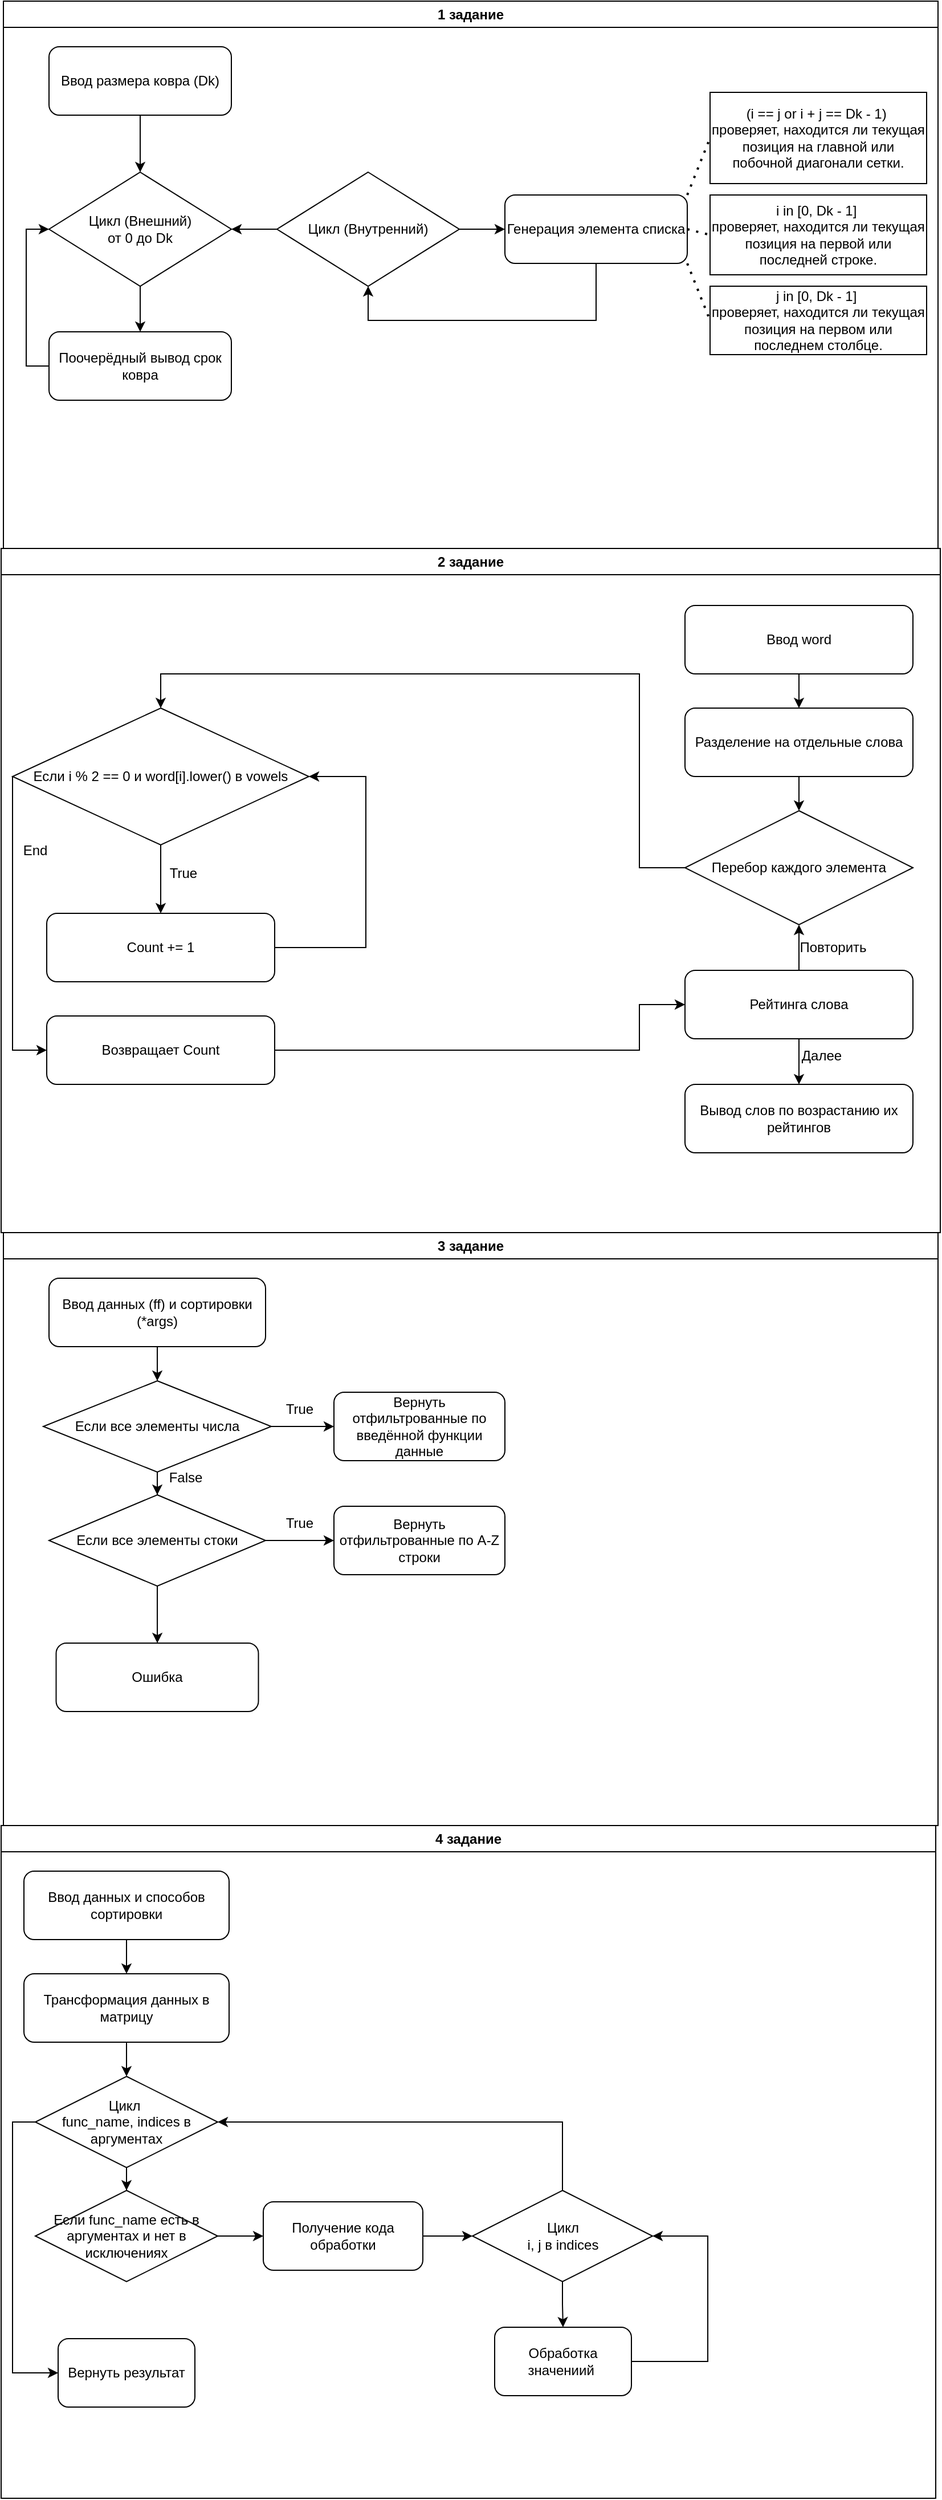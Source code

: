 <mxfile version="24.0.7" type="google">
  <diagram name="Страница — 1" id="Z8m7isTiY38Sr-a7qinL">
    <mxGraphModel grid="1" page="1" gridSize="10" guides="1" tooltips="1" connect="1" arrows="1" fold="1" pageScale="1" pageWidth="827" pageHeight="1169" math="0" shadow="0">
      <root>
        <mxCell id="0" />
        <mxCell id="1" parent="0" />
        <mxCell id="3QiWCpK0ool-okUUA7gq-1" value="2 задание" style="swimlane;whiteSpace=wrap;html=1;" vertex="1" parent="1">
          <mxGeometry x="-2" y="480" width="824" height="600" as="geometry" />
        </mxCell>
        <mxCell id="3QiWCpK0ool-okUUA7gq-2" value="" style="edgeStyle=orthogonalEdgeStyle;rounded=0;orthogonalLoop=1;jettySize=auto;html=1;" edge="1" parent="3QiWCpK0ool-okUUA7gq-1" source="3QiWCpK0ool-okUUA7gq-3" target="3QiWCpK0ool-okUUA7gq-13">
          <mxGeometry relative="1" as="geometry" />
        </mxCell>
        <mxCell id="3QiWCpK0ool-okUUA7gq-3" value="Ввод word" style="rounded=1;whiteSpace=wrap;html=1;" vertex="1" parent="3QiWCpK0ool-okUUA7gq-1">
          <mxGeometry x="600" y="50" width="200" height="60" as="geometry" />
        </mxCell>
        <mxCell id="3QiWCpK0ool-okUUA7gq-4" value="" style="edgeStyle=orthogonalEdgeStyle;rounded=0;orthogonalLoop=1;jettySize=auto;html=1;" edge="1" parent="3QiWCpK0ool-okUUA7gq-1" source="3QiWCpK0ool-okUUA7gq-5" target="3QiWCpK0ool-okUUA7gq-6">
          <mxGeometry relative="1" as="geometry" />
        </mxCell>
        <mxCell id="3QiWCpK0ool-okUUA7gq-5" value="Если i % 2 == 0 и&amp;nbsp;word[i].lower() в vowels" style="rhombus;whiteSpace=wrap;html=1;" vertex="1" parent="3QiWCpK0ool-okUUA7gq-1">
          <mxGeometry x="10" y="140" width="260" height="120" as="geometry" />
        </mxCell>
        <mxCell id="3QiWCpK0ool-okUUA7gq-6" value="Count += 1" style="rounded=1;whiteSpace=wrap;html=1;" vertex="1" parent="3QiWCpK0ool-okUUA7gq-1">
          <mxGeometry x="40" y="320" width="200" height="60" as="geometry" />
        </mxCell>
        <mxCell id="3QiWCpK0ool-okUUA7gq-7" value="True" style="text;html=1;align=center;verticalAlign=middle;whiteSpace=wrap;rounded=0;" vertex="1" parent="3QiWCpK0ool-okUUA7gq-1">
          <mxGeometry x="130" y="270" width="60" height="30" as="geometry" />
        </mxCell>
        <mxCell id="3QiWCpK0ool-okUUA7gq-8" value="" style="endArrow=classic;html=1;rounded=0;exitX=1;exitY=0.5;exitDx=0;exitDy=0;entryX=1;entryY=0.5;entryDx=0;entryDy=0;edgeStyle=orthogonalEdgeStyle;" edge="1" parent="3QiWCpK0ool-okUUA7gq-1" source="3QiWCpK0ool-okUUA7gq-6" target="3QiWCpK0ool-okUUA7gq-5">
          <mxGeometry width="50" height="50" relative="1" as="geometry">
            <mxPoint x="330" y="350" as="sourcePoint" />
            <mxPoint x="380" y="300" as="targetPoint" />
            <Array as="points">
              <mxPoint x="320" y="350" />
              <mxPoint x="320" y="200" />
            </Array>
          </mxGeometry>
        </mxCell>
        <mxCell id="3QiWCpK0ool-okUUA7gq-9" value="Возвращает Count" style="rounded=1;whiteSpace=wrap;html=1;" vertex="1" parent="3QiWCpK0ool-okUUA7gq-1">
          <mxGeometry x="40" y="410" width="200" height="60" as="geometry" />
        </mxCell>
        <mxCell id="3QiWCpK0ool-okUUA7gq-10" value="" style="endArrow=classic;html=1;rounded=0;exitX=0;exitY=0.5;exitDx=0;exitDy=0;entryX=0;entryY=0.5;entryDx=0;entryDy=0;edgeStyle=orthogonalEdgeStyle;" edge="1" parent="3QiWCpK0ool-okUUA7gq-1" source="3QiWCpK0ool-okUUA7gq-5" target="3QiWCpK0ool-okUUA7gq-9">
          <mxGeometry width="50" height="50" relative="1" as="geometry">
            <mxPoint x="70" y="570" as="sourcePoint" />
            <mxPoint x="120" y="520" as="targetPoint" />
            <Array as="points">
              <mxPoint x="10" y="440" />
            </Array>
          </mxGeometry>
        </mxCell>
        <mxCell id="3QiWCpK0ool-okUUA7gq-11" value="End" style="text;html=1;align=center;verticalAlign=middle;whiteSpace=wrap;rounded=0;" vertex="1" parent="3QiWCpK0ool-okUUA7gq-1">
          <mxGeometry y="250" width="60" height="30" as="geometry" />
        </mxCell>
        <mxCell id="3QiWCpK0ool-okUUA7gq-12" value="" style="edgeStyle=orthogonalEdgeStyle;rounded=0;orthogonalLoop=1;jettySize=auto;html=1;" edge="1" parent="3QiWCpK0ool-okUUA7gq-1" source="3QiWCpK0ool-okUUA7gq-13" target="3QiWCpK0ool-okUUA7gq-14">
          <mxGeometry relative="1" as="geometry" />
        </mxCell>
        <mxCell id="3QiWCpK0ool-okUUA7gq-13" value="Разделение на отдельные слова" style="rounded=1;whiteSpace=wrap;html=1;" vertex="1" parent="3QiWCpK0ool-okUUA7gq-1">
          <mxGeometry x="600" y="140" width="200" height="60" as="geometry" />
        </mxCell>
        <mxCell id="3QiWCpK0ool-okUUA7gq-14" value="Перебор каждого элемента" style="rhombus;whiteSpace=wrap;html=1;" vertex="1" parent="3QiWCpK0ool-okUUA7gq-1">
          <mxGeometry x="600" y="230" width="200" height="100" as="geometry" />
        </mxCell>
        <mxCell id="3QiWCpK0ool-okUUA7gq-15" value="" style="endArrow=classic;html=1;rounded=0;exitX=0;exitY=0.5;exitDx=0;exitDy=0;entryX=0.5;entryY=0;entryDx=0;entryDy=0;edgeStyle=orthogonalEdgeStyle;" edge="1" parent="3QiWCpK0ool-okUUA7gq-1" source="3QiWCpK0ool-okUUA7gq-14" target="3QiWCpK0ool-okUUA7gq-5">
          <mxGeometry width="50" height="50" relative="1" as="geometry">
            <mxPoint x="540" y="430" as="sourcePoint" />
            <mxPoint x="590" y="380" as="targetPoint" />
            <Array as="points">
              <mxPoint x="560" y="280" />
              <mxPoint x="560" y="110" />
              <mxPoint x="140" y="110" />
            </Array>
          </mxGeometry>
        </mxCell>
        <mxCell id="3QiWCpK0ool-okUUA7gq-16" value="" style="edgeStyle=orthogonalEdgeStyle;rounded=0;orthogonalLoop=1;jettySize=auto;html=1;" edge="1" parent="3QiWCpK0ool-okUUA7gq-1" source="3QiWCpK0ool-okUUA7gq-17" target="3QiWCpK0ool-okUUA7gq-21">
          <mxGeometry relative="1" as="geometry" />
        </mxCell>
        <mxCell id="3QiWCpK0ool-okUUA7gq-17" value="Рейтинга слова" style="rounded=1;whiteSpace=wrap;html=1;" vertex="1" parent="3QiWCpK0ool-okUUA7gq-1">
          <mxGeometry x="600" y="370" width="200" height="60" as="geometry" />
        </mxCell>
        <mxCell id="3QiWCpK0ool-okUUA7gq-18" value="" style="endArrow=classic;html=1;rounded=0;exitX=1;exitY=0.5;exitDx=0;exitDy=0;entryX=0;entryY=0.5;entryDx=0;entryDy=0;edgeStyle=orthogonalEdgeStyle;" edge="1" parent="3QiWCpK0ool-okUUA7gq-1" source="3QiWCpK0ool-okUUA7gq-9" target="3QiWCpK0ool-okUUA7gq-17">
          <mxGeometry width="50" height="50" relative="1" as="geometry">
            <mxPoint x="460" y="450" as="sourcePoint" />
            <mxPoint x="510" y="400" as="targetPoint" />
            <Array as="points">
              <mxPoint x="560" y="440" />
              <mxPoint x="560" y="400" />
            </Array>
          </mxGeometry>
        </mxCell>
        <mxCell id="3QiWCpK0ool-okUUA7gq-19" value="" style="endArrow=classic;html=1;rounded=0;exitX=0.5;exitY=0;exitDx=0;exitDy=0;entryX=0.5;entryY=1;entryDx=0;entryDy=0;" edge="1" parent="3QiWCpK0ool-okUUA7gq-1" source="3QiWCpK0ool-okUUA7gq-17" target="3QiWCpK0ool-okUUA7gq-14">
          <mxGeometry width="50" height="50" relative="1" as="geometry">
            <mxPoint x="490" y="370" as="sourcePoint" />
            <mxPoint x="540" y="320" as="targetPoint" />
          </mxGeometry>
        </mxCell>
        <mxCell id="3QiWCpK0ool-okUUA7gq-20" value="Повторить" style="text;html=1;align=center;verticalAlign=middle;whiteSpace=wrap;rounded=0;" vertex="1" parent="3QiWCpK0ool-okUUA7gq-1">
          <mxGeometry x="700" y="335" width="60" height="30" as="geometry" />
        </mxCell>
        <mxCell id="3QiWCpK0ool-okUUA7gq-21" value="Вывод слов по возрастанию их рейтингов" style="rounded=1;whiteSpace=wrap;html=1;" vertex="1" parent="3QiWCpK0ool-okUUA7gq-1">
          <mxGeometry x="600" y="470" width="200" height="60" as="geometry" />
        </mxCell>
        <mxCell id="3QiWCpK0ool-okUUA7gq-22" value="Далее" style="text;html=1;align=center;verticalAlign=middle;whiteSpace=wrap;rounded=0;" vertex="1" parent="3QiWCpK0ool-okUUA7gq-1">
          <mxGeometry x="690" y="430" width="60" height="30" as="geometry" />
        </mxCell>
        <mxCell id="3QiWCpK0ool-okUUA7gq-38" value="4 задание" style="swimlane;whiteSpace=wrap;html=1;" vertex="1" parent="1">
          <mxGeometry x="-2" y="1600" width="820" height="590" as="geometry" />
        </mxCell>
        <mxCell id="3QiWCpK0ool-okUUA7gq-39" value="" style="edgeStyle=orthogonalEdgeStyle;rounded=0;orthogonalLoop=1;jettySize=auto;html=1;" edge="1" parent="3QiWCpK0ool-okUUA7gq-38" source="3QiWCpK0ool-okUUA7gq-40" target="3QiWCpK0ool-okUUA7gq-42">
          <mxGeometry relative="1" as="geometry" />
        </mxCell>
        <mxCell id="3QiWCpK0ool-okUUA7gq-40" value="Ввод данных и способов сортировки" style="rounded=1;whiteSpace=wrap;html=1;" vertex="1" parent="3QiWCpK0ool-okUUA7gq-38">
          <mxGeometry x="20" y="40" width="180" height="60" as="geometry" />
        </mxCell>
        <mxCell id="3QiWCpK0ool-okUUA7gq-41" value="" style="edgeStyle=orthogonalEdgeStyle;rounded=0;orthogonalLoop=1;jettySize=auto;html=1;" edge="1" parent="3QiWCpK0ool-okUUA7gq-38" source="3QiWCpK0ool-okUUA7gq-42" target="3QiWCpK0ool-okUUA7gq-44">
          <mxGeometry relative="1" as="geometry" />
        </mxCell>
        <mxCell id="3QiWCpK0ool-okUUA7gq-42" value="Трансформация данных в матрицу" style="rounded=1;whiteSpace=wrap;html=1;" vertex="1" parent="3QiWCpK0ool-okUUA7gq-38">
          <mxGeometry x="20" y="130" width="180" height="60" as="geometry" />
        </mxCell>
        <mxCell id="3QiWCpK0ool-okUUA7gq-43" value="" style="edgeStyle=orthogonalEdgeStyle;rounded=0;orthogonalLoop=1;jettySize=auto;html=1;" edge="1" parent="3QiWCpK0ool-okUUA7gq-38" source="3QiWCpK0ool-okUUA7gq-44" target="3QiWCpK0ool-okUUA7gq-46">
          <mxGeometry relative="1" as="geometry" />
        </mxCell>
        <mxCell id="3QiWCpK0ool-okUUA7gq-44" value="Цикл&amp;nbsp;&lt;div&gt;func_name, indices в аргументах&lt;/div&gt;" style="rhombus;whiteSpace=wrap;html=1;" vertex="1" parent="3QiWCpK0ool-okUUA7gq-38">
          <mxGeometry x="30" y="220" width="160" height="80" as="geometry" />
        </mxCell>
        <mxCell id="3QiWCpK0ool-okUUA7gq-45" value="" style="edgeStyle=orthogonalEdgeStyle;rounded=0;orthogonalLoop=1;jettySize=auto;html=1;" edge="1" parent="3QiWCpK0ool-okUUA7gq-38" source="3QiWCpK0ool-okUUA7gq-46" target="3QiWCpK0ool-okUUA7gq-48">
          <mxGeometry relative="1" as="geometry" />
        </mxCell>
        <mxCell id="3QiWCpK0ool-okUUA7gq-46" value="Если&amp;nbsp;func_name есть в аргументах и нет в исключениях" style="rhombus;whiteSpace=wrap;html=1;" vertex="1" parent="3QiWCpK0ool-okUUA7gq-38">
          <mxGeometry x="30" y="320" width="160" height="80" as="geometry" />
        </mxCell>
        <mxCell id="3QiWCpK0ool-okUUA7gq-47" value="" style="edgeStyle=orthogonalEdgeStyle;rounded=0;orthogonalLoop=1;jettySize=auto;html=1;" edge="1" parent="3QiWCpK0ool-okUUA7gq-38" source="3QiWCpK0ool-okUUA7gq-48" target="3QiWCpK0ool-okUUA7gq-50">
          <mxGeometry relative="1" as="geometry" />
        </mxCell>
        <mxCell id="3QiWCpK0ool-okUUA7gq-48" value="Получение кода обработки" style="rounded=1;whiteSpace=wrap;html=1;" vertex="1" parent="3QiWCpK0ool-okUUA7gq-38">
          <mxGeometry x="230" y="330" width="140" height="60" as="geometry" />
        </mxCell>
        <mxCell id="3QiWCpK0ool-okUUA7gq-49" value="" style="edgeStyle=orthogonalEdgeStyle;rounded=0;orthogonalLoop=1;jettySize=auto;html=1;" edge="1" parent="3QiWCpK0ool-okUUA7gq-38" source="3QiWCpK0ool-okUUA7gq-50" target="3QiWCpK0ool-okUUA7gq-51">
          <mxGeometry relative="1" as="geometry" />
        </mxCell>
        <mxCell id="3QiWCpK0ool-okUUA7gq-50" value="Цикл&lt;div&gt;i, j в&amp;nbsp;indices&lt;/div&gt;" style="rhombus;whiteSpace=wrap;html=1;" vertex="1" parent="3QiWCpK0ool-okUUA7gq-38">
          <mxGeometry x="413.5" y="320" width="158" height="80" as="geometry" />
        </mxCell>
        <mxCell id="3QiWCpK0ool-okUUA7gq-51" value="Обработка значениий&amp;nbsp;" style="rounded=1;whiteSpace=wrap;html=1;" vertex="1" parent="3QiWCpK0ool-okUUA7gq-38">
          <mxGeometry x="433" y="440" width="120" height="60" as="geometry" />
        </mxCell>
        <mxCell id="3QiWCpK0ool-okUUA7gq-52" value="" style="endArrow=classic;html=1;rounded=0;exitX=1;exitY=0.5;exitDx=0;exitDy=0;entryX=1;entryY=0.5;entryDx=0;entryDy=0;edgeStyle=orthogonalEdgeStyle;" edge="1" parent="3QiWCpK0ool-okUUA7gq-38" source="3QiWCpK0ool-okUUA7gq-51" target="3QiWCpK0ool-okUUA7gq-50">
          <mxGeometry width="50" height="50" relative="1" as="geometry">
            <mxPoint x="640" y="470" as="sourcePoint" />
            <mxPoint x="690" y="420" as="targetPoint" />
            <Array as="points">
              <mxPoint x="620" y="470" />
              <mxPoint x="620" y="360" />
            </Array>
          </mxGeometry>
        </mxCell>
        <mxCell id="3QiWCpK0ool-okUUA7gq-53" value="" style="endArrow=classic;html=1;rounded=0;exitX=0.5;exitY=0;exitDx=0;exitDy=0;entryX=1;entryY=0.5;entryDx=0;entryDy=0;edgeStyle=orthogonalEdgeStyle;" edge="1" parent="3QiWCpK0ool-okUUA7gq-38" source="3QiWCpK0ool-okUUA7gq-50" target="3QiWCpK0ool-okUUA7gq-44">
          <mxGeometry width="50" height="50" relative="1" as="geometry">
            <mxPoint x="490" y="250" as="sourcePoint" />
            <mxPoint x="540" y="200" as="targetPoint" />
          </mxGeometry>
        </mxCell>
        <mxCell id="3QiWCpK0ool-okUUA7gq-54" value="Вернуть результат" style="rounded=1;whiteSpace=wrap;html=1;" vertex="1" parent="3QiWCpK0ool-okUUA7gq-38">
          <mxGeometry x="50" y="450" width="120" height="60" as="geometry" />
        </mxCell>
        <mxCell id="3QiWCpK0ool-okUUA7gq-55" value="" style="endArrow=classic;html=1;rounded=0;exitX=0;exitY=0.5;exitDx=0;exitDy=0;entryX=0;entryY=0.5;entryDx=0;entryDy=0;edgeStyle=orthogonalEdgeStyle;" edge="1" parent="3QiWCpK0ool-okUUA7gq-38" source="3QiWCpK0ool-okUUA7gq-44" target="3QiWCpK0ool-okUUA7gq-54">
          <mxGeometry width="50" height="50" relative="1" as="geometry">
            <mxPoint x="270" y="520" as="sourcePoint" />
            <mxPoint x="320" y="470" as="targetPoint" />
            <Array as="points">
              <mxPoint x="10" y="260" />
              <mxPoint x="10" y="480" />
            </Array>
          </mxGeometry>
        </mxCell>
        <mxCell id="6oG_hnalUrKW2wozVYZz-19" value="1 задание" style="swimlane;whiteSpace=wrap;html=1;" vertex="1" parent="1">
          <mxGeometry width="820" height="480" as="geometry" />
        </mxCell>
        <mxCell id="6oG_hnalUrKW2wozVYZz-20" value="" style="edgeStyle=orthogonalEdgeStyle;rounded=0;orthogonalLoop=1;jettySize=auto;html=1;" edge="1" parent="6oG_hnalUrKW2wozVYZz-19" source="6oG_hnalUrKW2wozVYZz-21" target="6oG_hnalUrKW2wozVYZz-23">
          <mxGeometry relative="1" as="geometry" />
        </mxCell>
        <mxCell id="6oG_hnalUrKW2wozVYZz-21" value="Ввод размера ковра (Dk)" style="rounded=1;whiteSpace=wrap;html=1;" vertex="1" parent="6oG_hnalUrKW2wozVYZz-19">
          <mxGeometry x="40" y="40" width="160" height="60" as="geometry" />
        </mxCell>
        <mxCell id="6oG_hnalUrKW2wozVYZz-22" value="" style="edgeStyle=orthogonalEdgeStyle;rounded=0;orthogonalLoop=1;jettySize=auto;html=1;" edge="1" parent="6oG_hnalUrKW2wozVYZz-19" source="6oG_hnalUrKW2wozVYZz-23" target="6oG_hnalUrKW2wozVYZz-24">
          <mxGeometry relative="1" as="geometry" />
        </mxCell>
        <mxCell id="6oG_hnalUrKW2wozVYZz-23" value="Цикл (Внешний)&lt;div&gt;от 0 до Dk&lt;/div&gt;" style="rhombus;whiteSpace=wrap;html=1;" vertex="1" parent="6oG_hnalUrKW2wozVYZz-19">
          <mxGeometry x="40" y="150" width="160" height="100" as="geometry" />
        </mxCell>
        <mxCell id="6oG_hnalUrKW2wozVYZz-24" value="Поочерёдный вывод срок ковра" style="rounded=1;whiteSpace=wrap;html=1;" vertex="1" parent="6oG_hnalUrKW2wozVYZz-19">
          <mxGeometry x="40" y="290" width="160" height="60" as="geometry" />
        </mxCell>
        <mxCell id="6oG_hnalUrKW2wozVYZz-25" value="" style="edgeStyle=orthogonalEdgeStyle;rounded=0;orthogonalLoop=1;jettySize=auto;html=1;" edge="1" parent="6oG_hnalUrKW2wozVYZz-19" source="6oG_hnalUrKW2wozVYZz-27" target="6oG_hnalUrKW2wozVYZz-23">
          <mxGeometry relative="1" as="geometry" />
        </mxCell>
        <mxCell id="6oG_hnalUrKW2wozVYZz-26" value="" style="edgeStyle=orthogonalEdgeStyle;rounded=0;orthogonalLoop=1;jettySize=auto;html=1;" edge="1" parent="6oG_hnalUrKW2wozVYZz-19" source="6oG_hnalUrKW2wozVYZz-27" target="6oG_hnalUrKW2wozVYZz-29">
          <mxGeometry relative="1" as="geometry" />
        </mxCell>
        <mxCell id="6oG_hnalUrKW2wozVYZz-27" value="Цикл (Внутренний)" style="rhombus;whiteSpace=wrap;html=1;" vertex="1" parent="6oG_hnalUrKW2wozVYZz-19">
          <mxGeometry x="240" y="150" width="160" height="100" as="geometry" />
        </mxCell>
        <mxCell id="6oG_hnalUrKW2wozVYZz-28" value="" style="endArrow=classic;html=1;rounded=0;exitX=0;exitY=0.5;exitDx=0;exitDy=0;entryX=0;entryY=0.5;entryDx=0;entryDy=0;edgeStyle=orthogonalEdgeStyle;" edge="1" parent="6oG_hnalUrKW2wozVYZz-19" source="6oG_hnalUrKW2wozVYZz-24" target="6oG_hnalUrKW2wozVYZz-23">
          <mxGeometry width="50" height="50" relative="1" as="geometry">
            <mxPoint x="300" y="410" as="sourcePoint" />
            <mxPoint x="350" y="360" as="targetPoint" />
            <Array as="points">
              <mxPoint x="20" y="320" />
              <mxPoint x="20" y="200" />
            </Array>
          </mxGeometry>
        </mxCell>
        <mxCell id="6oG_hnalUrKW2wozVYZz-29" value="Генерация элемента списка" style="rounded=1;whiteSpace=wrap;html=1;" vertex="1" parent="6oG_hnalUrKW2wozVYZz-19">
          <mxGeometry x="440" y="170" width="160" height="60" as="geometry" />
        </mxCell>
        <mxCell id="6oG_hnalUrKW2wozVYZz-30" value="" style="endArrow=classic;html=1;rounded=0;exitX=0.5;exitY=1;exitDx=0;exitDy=0;entryX=0.5;entryY=1;entryDx=0;entryDy=0;edgeStyle=orthogonalEdgeStyle;" edge="1" parent="6oG_hnalUrKW2wozVYZz-19" source="6oG_hnalUrKW2wozVYZz-29" target="6oG_hnalUrKW2wozVYZz-27">
          <mxGeometry width="50" height="50" relative="1" as="geometry">
            <mxPoint x="540" y="330" as="sourcePoint" />
            <mxPoint x="590" y="280" as="targetPoint" />
            <Array as="points">
              <mxPoint x="520" y="280" />
              <mxPoint x="320" y="280" />
            </Array>
          </mxGeometry>
        </mxCell>
        <mxCell id="6oG_hnalUrKW2wozVYZz-31" value="(i == j or i + j == Dk - 1)&amp;nbsp;&lt;div&gt;проверяет, находится ли текущая позиция на главной или побочной диагонали сетки.&lt;/div&gt;" style="rounded=0;whiteSpace=wrap;html=1;" vertex="1" parent="6oG_hnalUrKW2wozVYZz-19">
          <mxGeometry x="620" y="80" width="190" height="80" as="geometry" />
        </mxCell>
        <mxCell id="6oG_hnalUrKW2wozVYZz-32" value="i in [0, Dk - 1]&amp;nbsp;&lt;div&gt;проверяет, находится ли текущая позиция на первой или последней строке.&lt;/div&gt;" style="rounded=0;whiteSpace=wrap;html=1;" vertex="1" parent="6oG_hnalUrKW2wozVYZz-19">
          <mxGeometry x="620" y="170" width="190" height="70" as="geometry" />
        </mxCell>
        <mxCell id="6oG_hnalUrKW2wozVYZz-33" value="j in [0, Dk - 1]&amp;nbsp;&lt;div&gt;проверяет, находится ли текущая позиция на первом или последнем столбце.&lt;/div&gt;" style="rounded=0;whiteSpace=wrap;html=1;" vertex="1" parent="6oG_hnalUrKW2wozVYZz-19">
          <mxGeometry x="620" y="250" width="190" height="60" as="geometry" />
        </mxCell>
        <mxCell id="6oG_hnalUrKW2wozVYZz-34" value="" style="endArrow=none;dashed=1;html=1;dashPattern=1 3;strokeWidth=2;rounded=0;entryX=0;entryY=0.5;entryDx=0;entryDy=0;exitX=1;exitY=0;exitDx=0;exitDy=0;" edge="1" parent="6oG_hnalUrKW2wozVYZz-19" source="6oG_hnalUrKW2wozVYZz-29" target="6oG_hnalUrKW2wozVYZz-31">
          <mxGeometry width="50" height="50" relative="1" as="geometry">
            <mxPoint x="540" y="140" as="sourcePoint" />
            <mxPoint x="590" y="90" as="targetPoint" />
          </mxGeometry>
        </mxCell>
        <mxCell id="6oG_hnalUrKW2wozVYZz-35" value="" style="endArrow=none;dashed=1;html=1;dashPattern=1 3;strokeWidth=2;rounded=0;exitX=1;exitY=1;exitDx=0;exitDy=0;entryX=0;entryY=0.5;entryDx=0;entryDy=0;" edge="1" parent="6oG_hnalUrKW2wozVYZz-19" source="6oG_hnalUrKW2wozVYZz-29" target="6oG_hnalUrKW2wozVYZz-33">
          <mxGeometry width="50" height="50" relative="1" as="geometry">
            <mxPoint x="570" y="390" as="sourcePoint" />
            <mxPoint x="550" y="360" as="targetPoint" />
          </mxGeometry>
        </mxCell>
        <mxCell id="6oG_hnalUrKW2wozVYZz-36" value="" style="endArrow=none;dashed=1;html=1;dashPattern=1 3;strokeWidth=2;rounded=0;exitX=1;exitY=0.5;exitDx=0;exitDy=0;entryX=0;entryY=0.5;entryDx=0;entryDy=0;" edge="1" parent="6oG_hnalUrKW2wozVYZz-19" source="6oG_hnalUrKW2wozVYZz-29" target="6oG_hnalUrKW2wozVYZz-32">
          <mxGeometry width="50" height="50" relative="1" as="geometry">
            <mxPoint x="520" y="380" as="sourcePoint" />
            <mxPoint x="570" y="330" as="targetPoint" />
          </mxGeometry>
        </mxCell>
        <mxCell id="bc9_FfqfriQP2rn9gHKH-1" value="3 задание" style="swimlane;whiteSpace=wrap;html=1;" vertex="1" parent="1">
          <mxGeometry y="1080" width="820" height="520" as="geometry" />
        </mxCell>
        <mxCell id="bc9_FfqfriQP2rn9gHKH-2" value="" style="edgeStyle=orthogonalEdgeStyle;rounded=0;orthogonalLoop=1;jettySize=auto;html=1;" edge="1" parent="bc9_FfqfriQP2rn9gHKH-1" source="bc9_FfqfriQP2rn9gHKH-3" target="bc9_FfqfriQP2rn9gHKH-6">
          <mxGeometry relative="1" as="geometry" />
        </mxCell>
        <mxCell id="bc9_FfqfriQP2rn9gHKH-3" value="Ввод данных (ff) и сортировки (*args)" style="rounded=1;whiteSpace=wrap;html=1;" vertex="1" parent="bc9_FfqfriQP2rn9gHKH-1">
          <mxGeometry x="40" y="40" width="190" height="60" as="geometry" />
        </mxCell>
        <mxCell id="bc9_FfqfriQP2rn9gHKH-4" value="" style="edgeStyle=orthogonalEdgeStyle;rounded=0;orthogonalLoop=1;jettySize=auto;html=1;" edge="1" parent="bc9_FfqfriQP2rn9gHKH-1" source="bc9_FfqfriQP2rn9gHKH-6" target="bc9_FfqfriQP2rn9gHKH-7">
          <mxGeometry relative="1" as="geometry" />
        </mxCell>
        <mxCell id="bc9_FfqfriQP2rn9gHKH-5" value="" style="edgeStyle=orthogonalEdgeStyle;rounded=0;orthogonalLoop=1;jettySize=auto;html=1;" edge="1" parent="bc9_FfqfriQP2rn9gHKH-1" source="bc9_FfqfriQP2rn9gHKH-6" target="bc9_FfqfriQP2rn9gHKH-11">
          <mxGeometry relative="1" as="geometry" />
        </mxCell>
        <mxCell id="bc9_FfqfriQP2rn9gHKH-6" value="Если все элементы числа" style="rhombus;whiteSpace=wrap;html=1;" vertex="1" parent="bc9_FfqfriQP2rn9gHKH-1">
          <mxGeometry x="35" y="130" width="200" height="80" as="geometry" />
        </mxCell>
        <mxCell id="bc9_FfqfriQP2rn9gHKH-7" value="Вернуть отфильтрованные по введённой функции данные" style="rounded=1;whiteSpace=wrap;html=1;" vertex="1" parent="bc9_FfqfriQP2rn9gHKH-1">
          <mxGeometry x="290" y="140" width="150" height="60" as="geometry" />
        </mxCell>
        <mxCell id="bc9_FfqfriQP2rn9gHKH-8" value="True" style="text;html=1;align=center;verticalAlign=middle;whiteSpace=wrap;rounded=0;" vertex="1" parent="bc9_FfqfriQP2rn9gHKH-1">
          <mxGeometry x="230" y="140" width="60" height="30" as="geometry" />
        </mxCell>
        <mxCell id="bc9_FfqfriQP2rn9gHKH-9" value="" style="edgeStyle=orthogonalEdgeStyle;rounded=0;orthogonalLoop=1;jettySize=auto;html=1;" edge="1" parent="bc9_FfqfriQP2rn9gHKH-1" source="bc9_FfqfriQP2rn9gHKH-11" target="bc9_FfqfriQP2rn9gHKH-13">
          <mxGeometry relative="1" as="geometry" />
        </mxCell>
        <mxCell id="bc9_FfqfriQP2rn9gHKH-10" value="" style="edgeStyle=orthogonalEdgeStyle;rounded=0;orthogonalLoop=1;jettySize=auto;html=1;" edge="1" parent="bc9_FfqfriQP2rn9gHKH-1" source="bc9_FfqfriQP2rn9gHKH-11" target="bc9_FfqfriQP2rn9gHKH-15">
          <mxGeometry relative="1" as="geometry" />
        </mxCell>
        <mxCell id="bc9_FfqfriQP2rn9gHKH-11" value="Если все элементы стоки" style="rhombus;whiteSpace=wrap;html=1;" vertex="1" parent="bc9_FfqfriQP2rn9gHKH-1">
          <mxGeometry x="40" y="230" width="190" height="80" as="geometry" />
        </mxCell>
        <mxCell id="bc9_FfqfriQP2rn9gHKH-12" value="False" style="text;html=1;align=center;verticalAlign=middle;whiteSpace=wrap;rounded=0;" vertex="1" parent="bc9_FfqfriQP2rn9gHKH-1">
          <mxGeometry x="130" y="200" width="60" height="30" as="geometry" />
        </mxCell>
        <mxCell id="bc9_FfqfriQP2rn9gHKH-13" value="Вернуть отфильтрованные по A-Z строки" style="rounded=1;whiteSpace=wrap;html=1;" vertex="1" parent="bc9_FfqfriQP2rn9gHKH-1">
          <mxGeometry x="290" y="240" width="150" height="60" as="geometry" />
        </mxCell>
        <mxCell id="bc9_FfqfriQP2rn9gHKH-14" value="True" style="text;html=1;align=center;verticalAlign=middle;whiteSpace=wrap;rounded=0;" vertex="1" parent="bc9_FfqfriQP2rn9gHKH-1">
          <mxGeometry x="230" y="240" width="60" height="30" as="geometry" />
        </mxCell>
        <mxCell id="bc9_FfqfriQP2rn9gHKH-15" value="Ошибка" style="rounded=1;whiteSpace=wrap;html=1;" vertex="1" parent="bc9_FfqfriQP2rn9gHKH-1">
          <mxGeometry x="46.25" y="360" width="177.5" height="60" as="geometry" />
        </mxCell>
      </root>
    </mxGraphModel>
  </diagram>
</mxfile>
